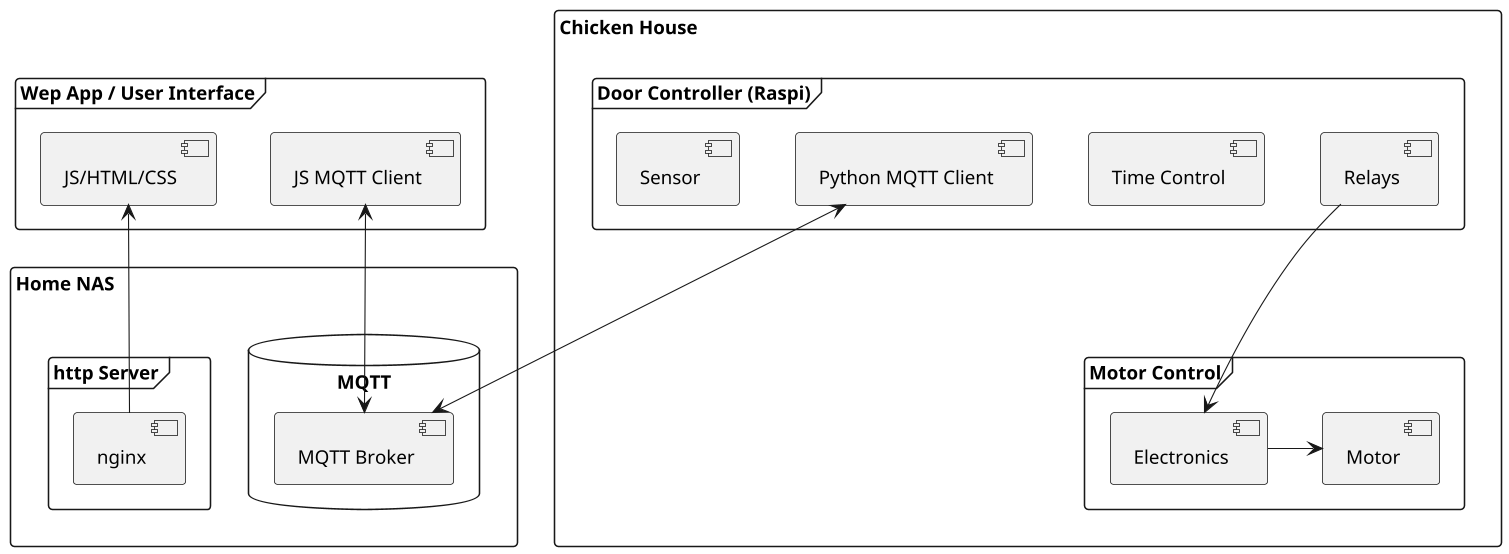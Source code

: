 @startuml

skinparam ranksep 20
skinparam dpi 150
skinparam arrowThickness 0.7
skinparam packageTitleAlignment left
skinparam usecaseBorderThickness 0.4
skinparam defaultFontSize 12
skinparam rectangleBorderThickness 1

rectangle "Home NAS" {
database "MQTT" {
    [MQTT Broker]
}
frame "http Server" {
    [nginx]
}
}

rectangle "Chicken House" {
frame "Door Controller (Raspi)" as door_controller {
    [Python MQTT Client]
    [Time Control]
    [Relays]
    [Sensor]
}
frame "Motor Control" {
    [Electronics]
    [Motor]
}
}

frame "Wep App / User Interface" {
[JS MQTT Client]
[JS/HTML/CSS]
}


[JS MQTT Client] <--> [MQTT Broker]
[Python MQTT Client] <--> [MQTT Broker]
[nginx] -> [JS/HTML/CSS]
[Relays] --> [Electronics]
[Electronics] -> [Motor]

@enduml
